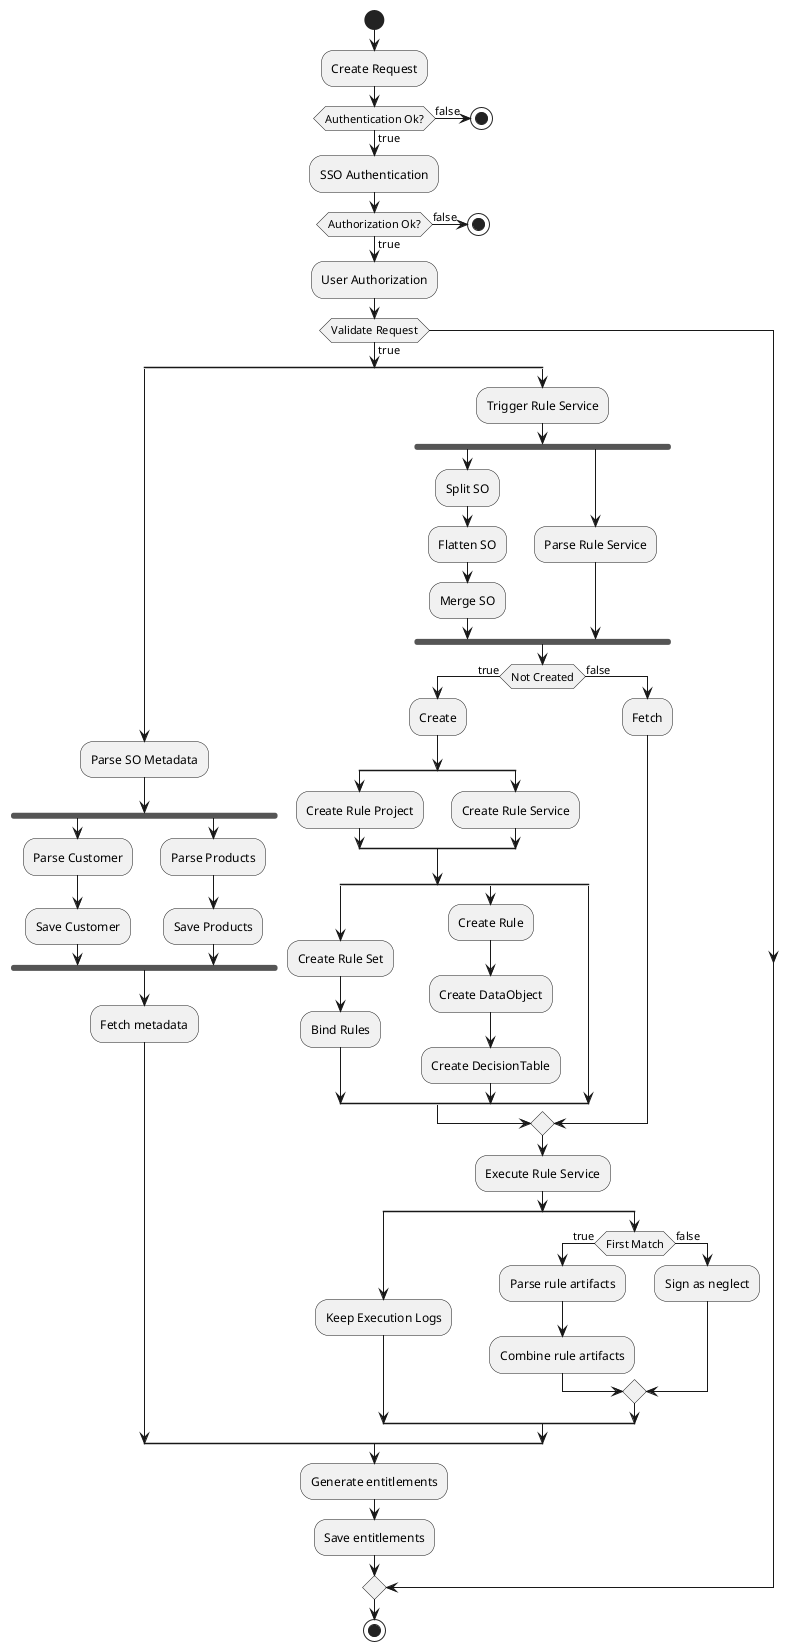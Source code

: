 @startuml
start

:Create Request;

if (Authentication Ok?) then (true)
:SSO Authentication;

else (false)
stop
endif

if (Authorization Ok?) then (false)
stop
else (true)
:User Authorization;
endif

if (Validate Request) then (true)
split
:Parse SO Metadata;
fork
:Parse Customer;
:Save Customer;

fork again
:Parse Products;
:Save Products;

endfork

:Fetch metadata;

split again
:Trigger Rule Service;

fork
:Split SO;
:Flatten SO;
:Merge SO;
fork again

:Parse Rule Service;

endfork

if (Not Created) then (true)
:Create;

split
:Create Rule Project;
split again
:Create Rule Service;
end split

split
:Create Rule Set;
:Bind Rules;
split again
:Create Rule;
:Create DataObject;
:Create DecisionTable;
split again

end split

else (false)
:Fetch;
endif

:Execute Rule Service;
split
:Keep Execution Logs;
split again
if (First Match) then (true)
:Parse rule artifacts;
:Combine rule artifacts;
else (false)
:Sign as neglect;
endif

end split
end split
:Generate entitlements;
:Save entitlements;
endif
stop

@enduml
